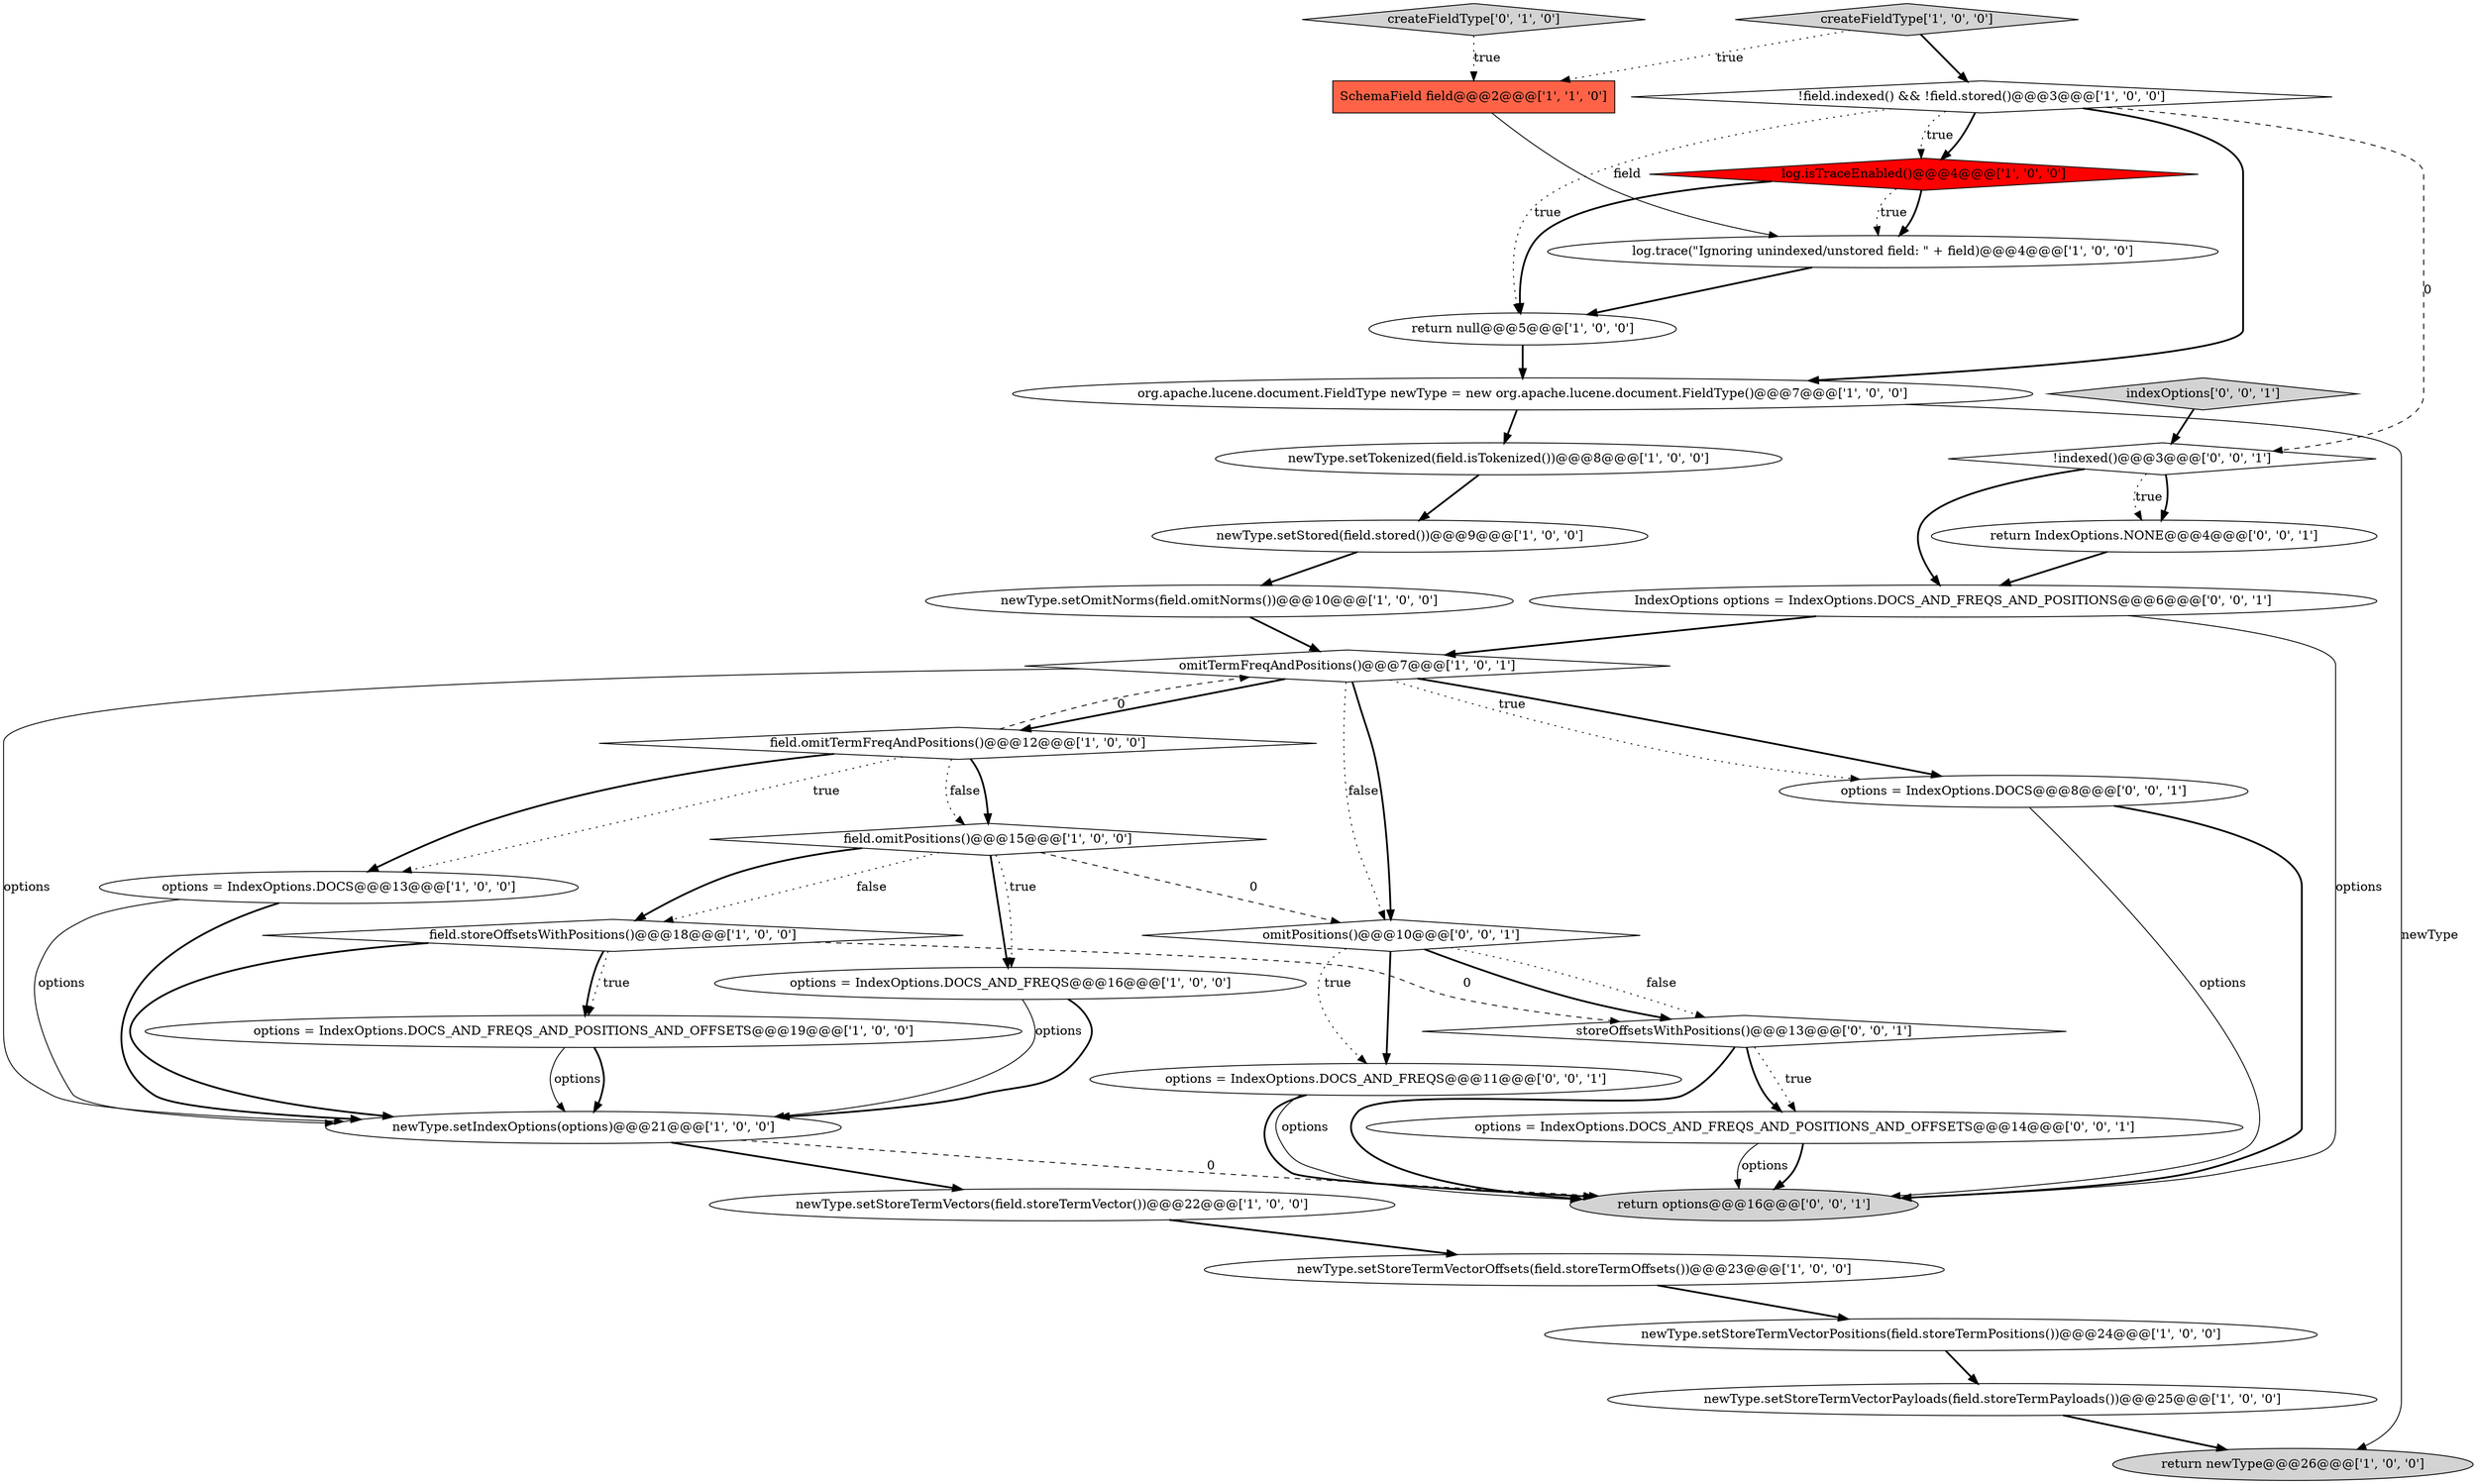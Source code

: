 digraph {
8 [style = filled, label = "newType.setStoreTermVectorOffsets(field.storeTermOffsets())@@@23@@@['1', '0', '0']", fillcolor = white, shape = ellipse image = "AAA0AAABBB1BBB"];
18 [style = filled, label = "options = IndexOptions.DOCS@@@13@@@['1', '0', '0']", fillcolor = white, shape = ellipse image = "AAA0AAABBB1BBB"];
2 [style = filled, label = "omitTermFreqAndPositions()@@@7@@@['1', '0', '1']", fillcolor = white, shape = diamond image = "AAA0AAABBB1BBB"];
7 [style = filled, label = "newType.setIndexOptions(options)@@@21@@@['1', '0', '0']", fillcolor = white, shape = ellipse image = "AAA0AAABBB1BBB"];
16 [style = filled, label = "SchemaField field@@@2@@@['1', '1', '0']", fillcolor = tomato, shape = box image = "AAA0AAABBB1BBB"];
28 [style = filled, label = "omitPositions()@@@10@@@['0', '0', '1']", fillcolor = white, shape = diamond image = "AAA0AAABBB3BBB"];
10 [style = filled, label = "newType.setStoreTermVectorPositions(field.storeTermPositions())@@@24@@@['1', '0', '0']", fillcolor = white, shape = ellipse image = "AAA0AAABBB1BBB"];
4 [style = filled, label = "field.omitPositions()@@@15@@@['1', '0', '0']", fillcolor = white, shape = diamond image = "AAA0AAABBB1BBB"];
0 [style = filled, label = "newType.setTokenized(field.isTokenized())@@@8@@@['1', '0', '0']", fillcolor = white, shape = ellipse image = "AAA0AAABBB1BBB"];
30 [style = filled, label = "return IndexOptions.NONE@@@4@@@['0', '0', '1']", fillcolor = white, shape = ellipse image = "AAA0AAABBB3BBB"];
14 [style = filled, label = "options = IndexOptions.DOCS_AND_FREQS@@@16@@@['1', '0', '0']", fillcolor = white, shape = ellipse image = "AAA0AAABBB1BBB"];
5 [style = filled, label = "log.trace(\"Ignoring unindexed/unstored field: \" + field)@@@4@@@['1', '0', '0']", fillcolor = white, shape = ellipse image = "AAA0AAABBB1BBB"];
25 [style = filled, label = "indexOptions['0', '0', '1']", fillcolor = lightgray, shape = diamond image = "AAA0AAABBB3BBB"];
20 [style = filled, label = "log.isTraceEnabled()@@@4@@@['1', '0', '0']", fillcolor = red, shape = diamond image = "AAA1AAABBB1BBB"];
26 [style = filled, label = "IndexOptions options = IndexOptions.DOCS_AND_FREQS_AND_POSITIONS@@@6@@@['0', '0', '1']", fillcolor = white, shape = ellipse image = "AAA0AAABBB3BBB"];
3 [style = filled, label = "newType.setStoreTermVectors(field.storeTermVector())@@@22@@@['1', '0', '0']", fillcolor = white, shape = ellipse image = "AAA0AAABBB1BBB"];
9 [style = filled, label = "options = IndexOptions.DOCS_AND_FREQS_AND_POSITIONS_AND_OFFSETS@@@19@@@['1', '0', '0']", fillcolor = white, shape = ellipse image = "AAA0AAABBB1BBB"];
24 [style = filled, label = "storeOffsetsWithPositions()@@@13@@@['0', '0', '1']", fillcolor = white, shape = diamond image = "AAA0AAABBB3BBB"];
19 [style = filled, label = "newType.setStoreTermVectorPayloads(field.storeTermPayloads())@@@25@@@['1', '0', '0']", fillcolor = white, shape = ellipse image = "AAA0AAABBB1BBB"];
33 [style = filled, label = "options = IndexOptions.DOCS@@@8@@@['0', '0', '1']", fillcolor = white, shape = ellipse image = "AAA0AAABBB3BBB"];
15 [style = filled, label = "newType.setStored(field.stored())@@@9@@@['1', '0', '0']", fillcolor = white, shape = ellipse image = "AAA0AAABBB1BBB"];
17 [style = filled, label = "createFieldType['1', '0', '0']", fillcolor = lightgray, shape = diamond image = "AAA0AAABBB1BBB"];
27 [style = filled, label = "!indexed()@@@3@@@['0', '0', '1']", fillcolor = white, shape = diamond image = "AAA0AAABBB3BBB"];
23 [style = filled, label = "createFieldType['0', '1', '0']", fillcolor = lightgray, shape = diamond image = "AAA0AAABBB2BBB"];
29 [style = filled, label = "options = IndexOptions.DOCS_AND_FREQS@@@11@@@['0', '0', '1']", fillcolor = white, shape = ellipse image = "AAA0AAABBB3BBB"];
31 [style = filled, label = "options = IndexOptions.DOCS_AND_FREQS_AND_POSITIONS_AND_OFFSETS@@@14@@@['0', '0', '1']", fillcolor = white, shape = ellipse image = "AAA0AAABBB3BBB"];
11 [style = filled, label = "return null@@@5@@@['1', '0', '0']", fillcolor = white, shape = ellipse image = "AAA0AAABBB1BBB"];
12 [style = filled, label = "!field.indexed() && !field.stored()@@@3@@@['1', '0', '0']", fillcolor = white, shape = diamond image = "AAA0AAABBB1BBB"];
6 [style = filled, label = "return newType@@@26@@@['1', '0', '0']", fillcolor = lightgray, shape = ellipse image = "AAA0AAABBB1BBB"];
22 [style = filled, label = "field.storeOffsetsWithPositions()@@@18@@@['1', '0', '0']", fillcolor = white, shape = diamond image = "AAA0AAABBB1BBB"];
32 [style = filled, label = "return options@@@16@@@['0', '0', '1']", fillcolor = lightgray, shape = ellipse image = "AAA0AAABBB3BBB"];
1 [style = filled, label = "newType.setOmitNorms(field.omitNorms())@@@10@@@['1', '0', '0']", fillcolor = white, shape = ellipse image = "AAA0AAABBB1BBB"];
21 [style = filled, label = "field.omitTermFreqAndPositions()@@@12@@@['1', '0', '0']", fillcolor = white, shape = diamond image = "AAA0AAABBB1BBB"];
13 [style = filled, label = "org.apache.lucene.document.FieldType newType = new org.apache.lucene.document.FieldType()@@@7@@@['1', '0', '0']", fillcolor = white, shape = ellipse image = "AAA0AAABBB1BBB"];
23->16 [style = dotted, label="true"];
28->29 [style = bold, label=""];
22->24 [style = dashed, label="0"];
8->10 [style = bold, label=""];
4->14 [style = bold, label=""];
21->4 [style = dotted, label="false"];
21->18 [style = dotted, label="true"];
31->32 [style = bold, label=""];
10->19 [style = bold, label=""];
27->30 [style = bold, label=""];
22->9 [style = bold, label=""];
24->31 [style = dotted, label="true"];
30->26 [style = bold, label=""];
33->32 [style = solid, label="options"];
24->32 [style = bold, label=""];
12->20 [style = bold, label=""];
18->7 [style = solid, label="options"];
2->28 [style = dotted, label="false"];
9->7 [style = solid, label="options"];
20->11 [style = bold, label=""];
4->14 [style = dotted, label="true"];
9->7 [style = bold, label=""];
19->6 [style = bold, label=""];
22->7 [style = bold, label=""];
0->15 [style = bold, label=""];
21->18 [style = bold, label=""];
13->6 [style = solid, label="newType"];
7->3 [style = bold, label=""];
4->28 [style = dashed, label="0"];
20->5 [style = bold, label=""];
14->7 [style = solid, label="options"];
12->11 [style = dotted, label="true"];
17->16 [style = dotted, label="true"];
14->7 [style = bold, label=""];
20->5 [style = dotted, label="true"];
28->29 [style = dotted, label="true"];
12->13 [style = bold, label=""];
25->27 [style = bold, label=""];
27->30 [style = dotted, label="true"];
2->7 [style = solid, label="options"];
26->2 [style = bold, label=""];
29->32 [style = solid, label="options"];
17->12 [style = bold, label=""];
12->20 [style = dotted, label="true"];
27->26 [style = bold, label=""];
26->32 [style = solid, label="options"];
2->33 [style = dotted, label="true"];
24->31 [style = bold, label=""];
4->22 [style = dotted, label="false"];
2->21 [style = bold, label=""];
3->8 [style = bold, label=""];
29->32 [style = bold, label=""];
11->13 [style = bold, label=""];
12->27 [style = dashed, label="0"];
2->33 [style = bold, label=""];
28->24 [style = bold, label=""];
7->32 [style = dashed, label="0"];
33->32 [style = bold, label=""];
5->11 [style = bold, label=""];
1->2 [style = bold, label=""];
21->4 [style = bold, label=""];
22->9 [style = dotted, label="true"];
18->7 [style = bold, label=""];
31->32 [style = solid, label="options"];
21->2 [style = dashed, label="0"];
2->28 [style = bold, label=""];
4->22 [style = bold, label=""];
16->5 [style = solid, label="field"];
13->0 [style = bold, label=""];
28->24 [style = dotted, label="false"];
15->1 [style = bold, label=""];
}
